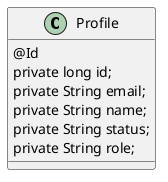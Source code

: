 @startuml
class Profile {
    @Id
    private long id;
    private String email;
    private String name;
    private String status;
    private String role;
}
@enduml